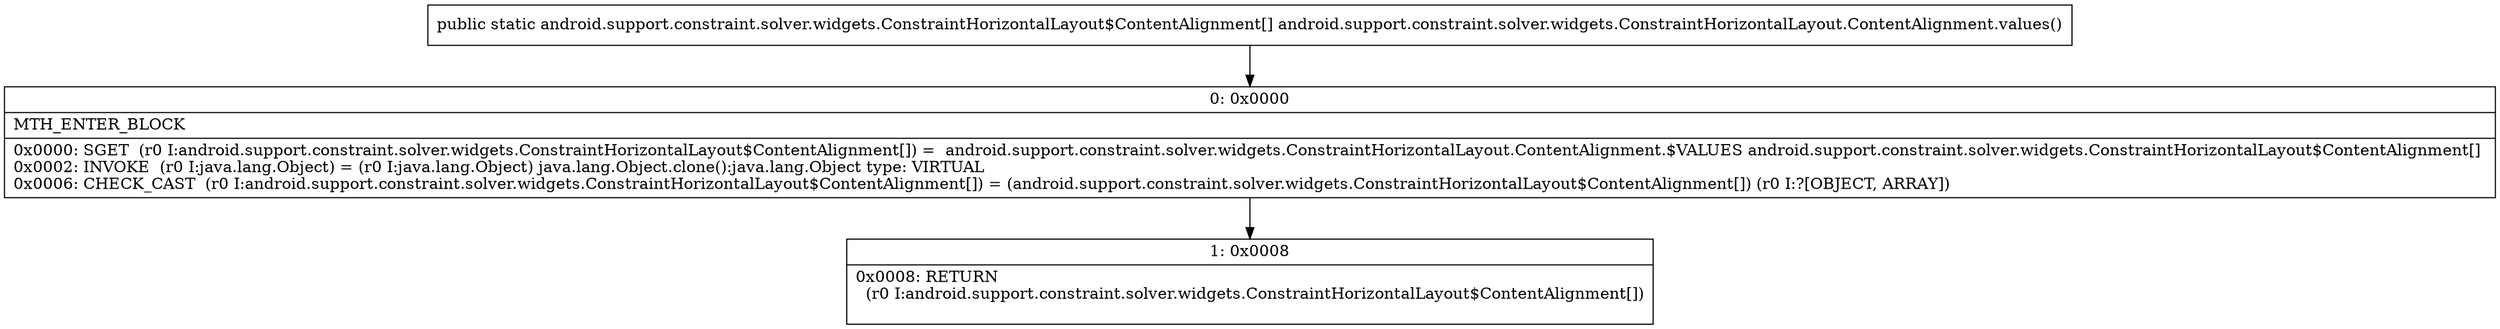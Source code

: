 digraph "CFG forandroid.support.constraint.solver.widgets.ConstraintHorizontalLayout.ContentAlignment.values()[Landroid\/support\/constraint\/solver\/widgets\/ConstraintHorizontalLayout$ContentAlignment;" {
Node_0 [shape=record,label="{0\:\ 0x0000|MTH_ENTER_BLOCK\l|0x0000: SGET  (r0 I:android.support.constraint.solver.widgets.ConstraintHorizontalLayout$ContentAlignment[]) =  android.support.constraint.solver.widgets.ConstraintHorizontalLayout.ContentAlignment.$VALUES android.support.constraint.solver.widgets.ConstraintHorizontalLayout$ContentAlignment[] \l0x0002: INVOKE  (r0 I:java.lang.Object) = (r0 I:java.lang.Object) java.lang.Object.clone():java.lang.Object type: VIRTUAL \l0x0006: CHECK_CAST  (r0 I:android.support.constraint.solver.widgets.ConstraintHorizontalLayout$ContentAlignment[]) = (android.support.constraint.solver.widgets.ConstraintHorizontalLayout$ContentAlignment[]) (r0 I:?[OBJECT, ARRAY]) \l}"];
Node_1 [shape=record,label="{1\:\ 0x0008|0x0008: RETURN  \l  (r0 I:android.support.constraint.solver.widgets.ConstraintHorizontalLayout$ContentAlignment[])\l \l}"];
MethodNode[shape=record,label="{public static android.support.constraint.solver.widgets.ConstraintHorizontalLayout$ContentAlignment[] android.support.constraint.solver.widgets.ConstraintHorizontalLayout.ContentAlignment.values() }"];
MethodNode -> Node_0;
Node_0 -> Node_1;
}

